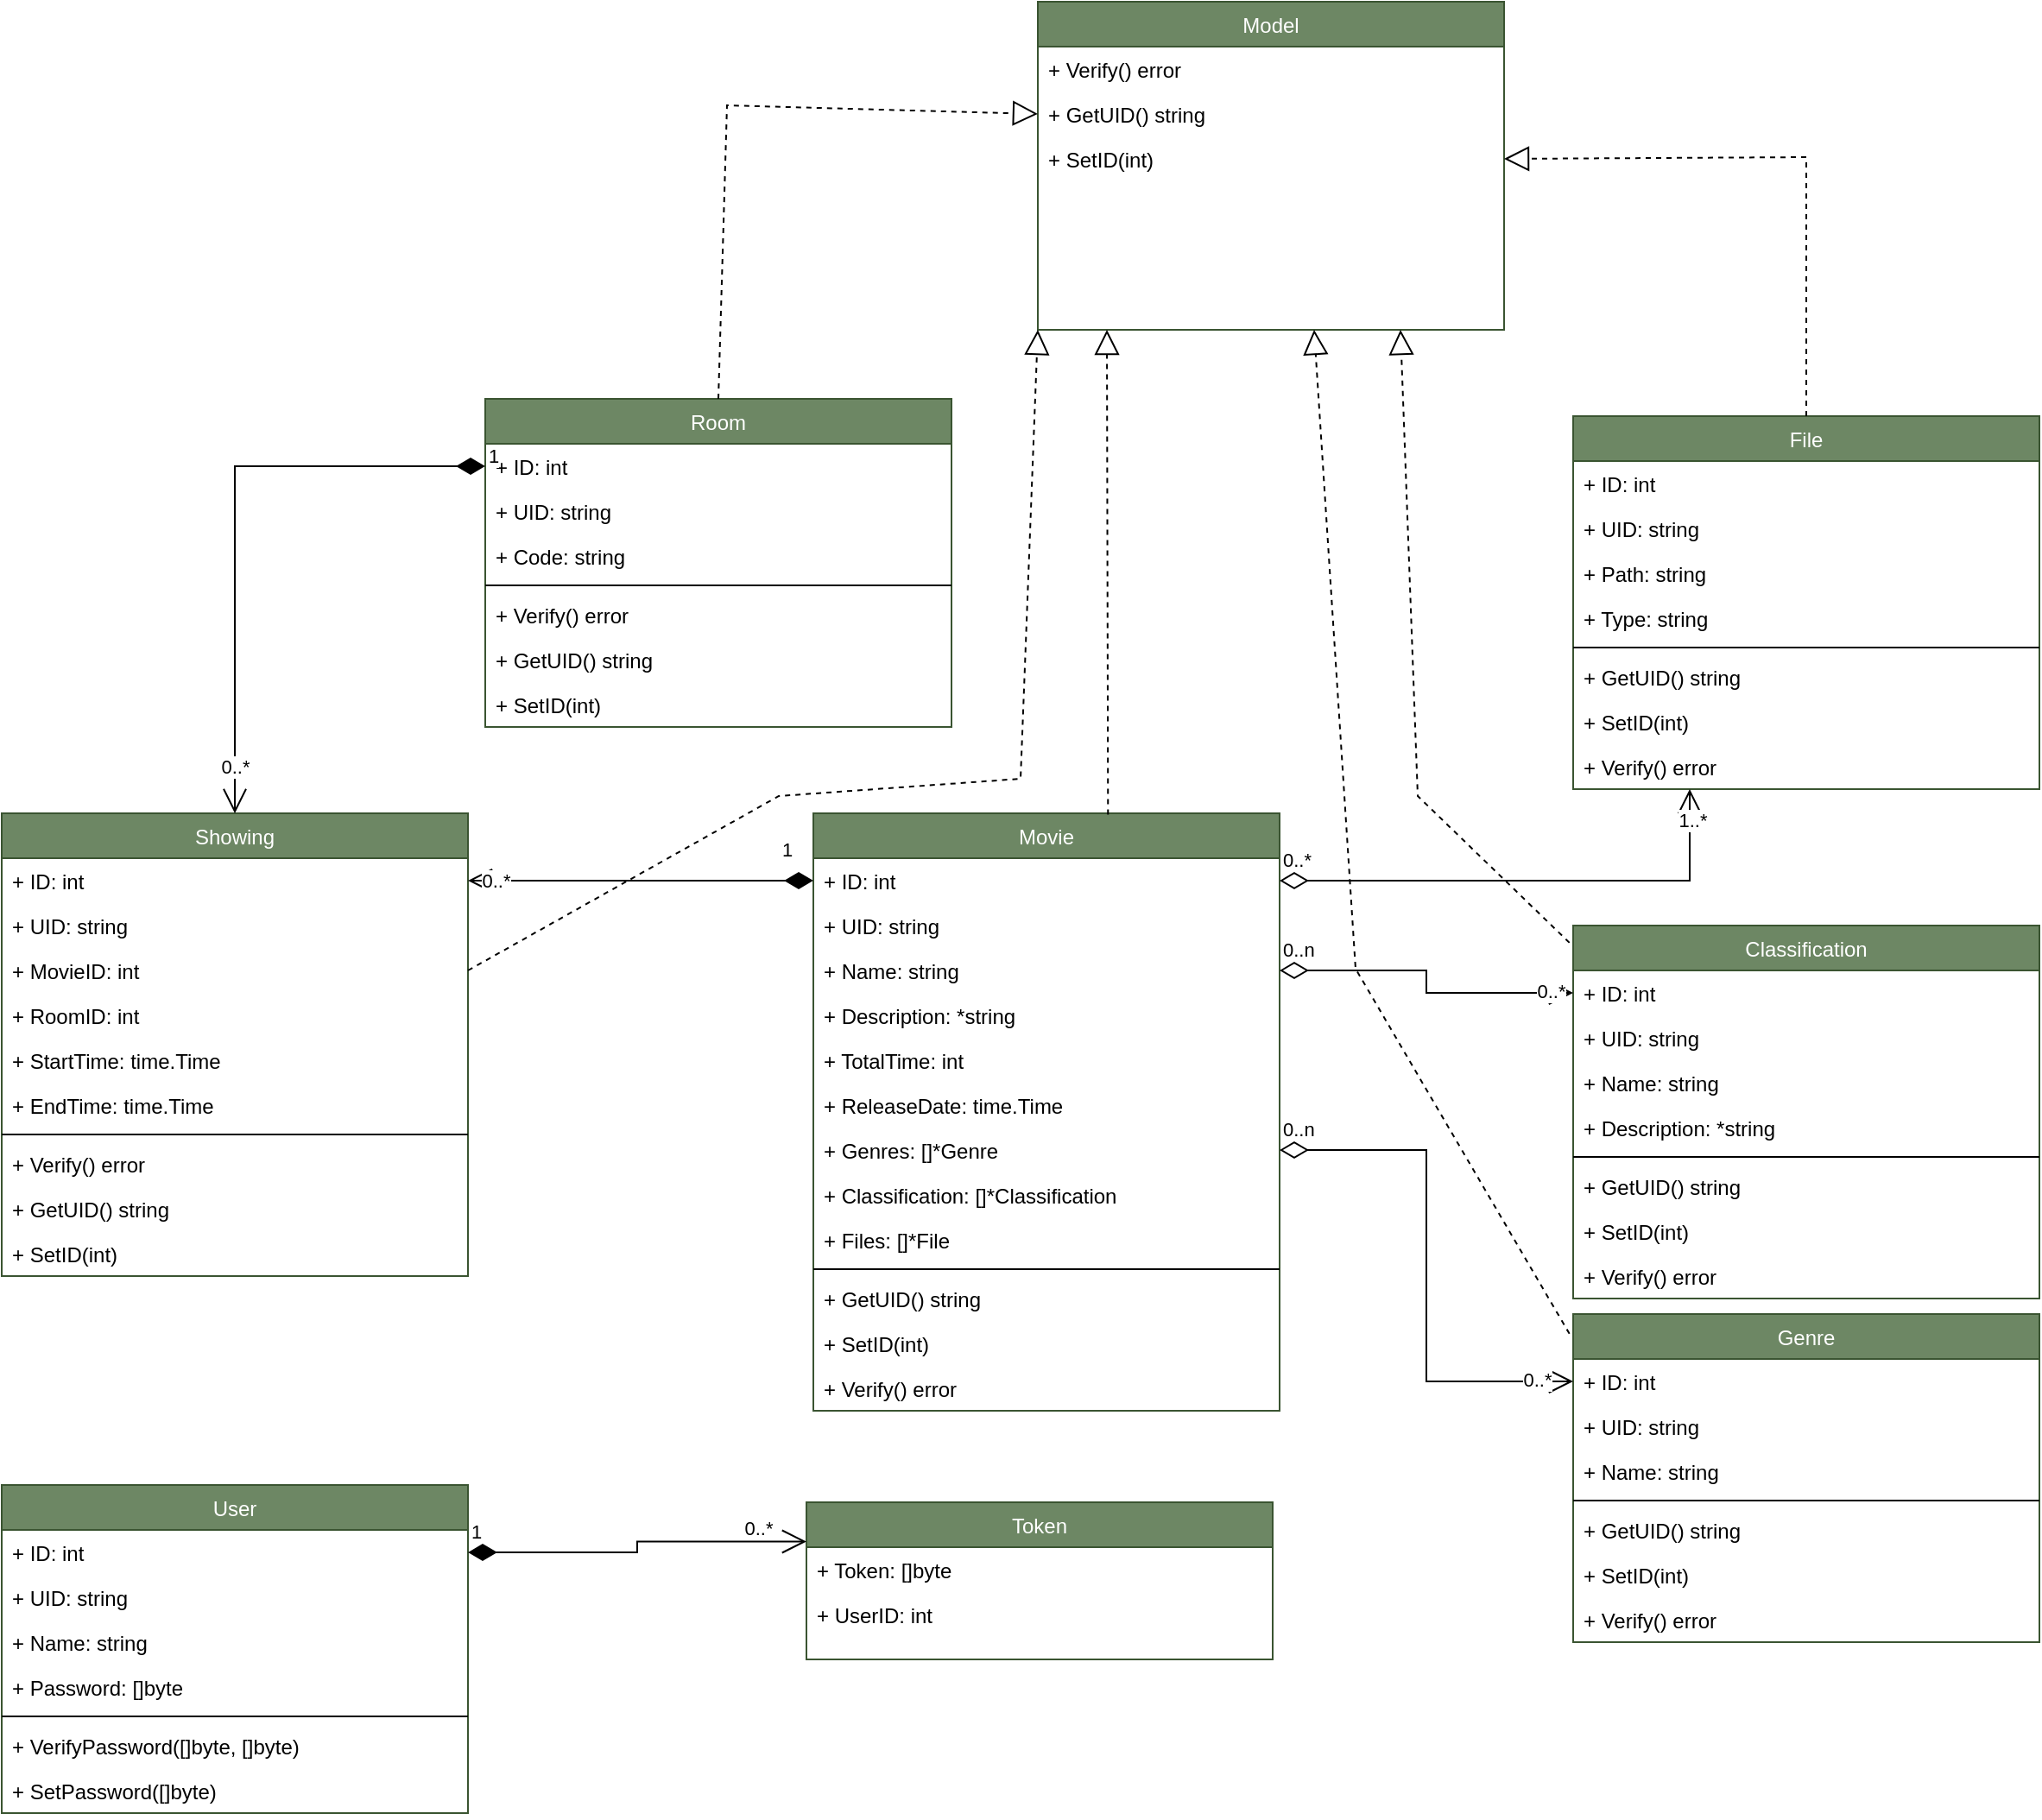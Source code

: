 <mxfile version="17.5.0" type="device"><diagram id="C5RBs43oDa-KdzZeNtuy" name="Page-1"><mxGraphModel dx="2249" dy="1999" grid="1" gridSize="10" guides="1" tooltips="1" connect="1" arrows="1" fold="1" page="1" pageScale="1" pageWidth="827" pageHeight="1169" math="0" shadow="0"><root><mxCell id="WIyWlLk6GJQsqaUBKTNV-0"/><mxCell id="WIyWlLk6GJQsqaUBKTNV-1" parent="WIyWlLk6GJQsqaUBKTNV-0"/><mxCell id="0vxQ7ZjbvvMWLz_nOq1T-0" value="User" style="swimlane;fontStyle=0;align=center;verticalAlign=top;childLayout=stackLayout;horizontal=1;startSize=26;horizontalStack=0;resizeParent=1;resizeLast=0;collapsible=1;marginBottom=0;rounded=0;shadow=0;strokeWidth=1;fillColor=#6d8764;fontColor=#ffffff;strokeColor=#3A5431;" parent="WIyWlLk6GJQsqaUBKTNV-1" vertex="1"><mxGeometry x="-360" y="489" width="270" height="190" as="geometry"><mxRectangle x="340" y="380" width="170" height="26" as="alternateBounds"/></mxGeometry></mxCell><mxCell id="0vxQ7ZjbvvMWLz_nOq1T-1" value="+ ID: int" style="text;align=left;verticalAlign=top;spacingLeft=4;spacingRight=4;overflow=hidden;rotatable=0;points=[[0,0.5],[1,0.5]];portConstraint=eastwest;" parent="0vxQ7ZjbvvMWLz_nOq1T-0" vertex="1"><mxGeometry y="26" width="270" height="26" as="geometry"/></mxCell><mxCell id="0vxQ7ZjbvvMWLz_nOq1T-3" value="+ UID: string" style="text;align=left;verticalAlign=top;spacingLeft=4;spacingRight=4;overflow=hidden;rotatable=0;points=[[0,0.5],[1,0.5]];portConstraint=eastwest;" parent="0vxQ7ZjbvvMWLz_nOq1T-0" vertex="1"><mxGeometry y="52" width="270" height="26" as="geometry"/></mxCell><mxCell id="0vxQ7ZjbvvMWLz_nOq1T-4" value="+ Name: string" style="text;align=left;verticalAlign=top;spacingLeft=4;spacingRight=4;overflow=hidden;rotatable=0;points=[[0,0.5],[1,0.5]];portConstraint=eastwest;" parent="0vxQ7ZjbvvMWLz_nOq1T-0" vertex="1"><mxGeometry y="78" width="270" height="26" as="geometry"/></mxCell><mxCell id="0vxQ7ZjbvvMWLz_nOq1T-6" value="+ Password: []byte" style="text;align=left;verticalAlign=top;spacingLeft=4;spacingRight=4;overflow=hidden;rotatable=0;points=[[0,0.5],[1,0.5]];portConstraint=eastwest;" parent="0vxQ7ZjbvvMWLz_nOq1T-0" vertex="1"><mxGeometry y="104" width="270" height="26" as="geometry"/></mxCell><mxCell id="0vxQ7ZjbvvMWLz_nOq1T-2" value="" style="line;html=1;strokeWidth=1;align=left;verticalAlign=middle;spacingTop=-1;spacingLeft=3;spacingRight=3;rotatable=0;labelPosition=right;points=[];portConstraint=eastwest;" parent="0vxQ7ZjbvvMWLz_nOq1T-0" vertex="1"><mxGeometry y="130" width="270" height="8" as="geometry"/></mxCell><mxCell id="0vxQ7ZjbvvMWLz_nOq1T-54" value="+ VerifyPassword([]byte, []byte)" style="text;align=left;verticalAlign=top;spacingLeft=4;spacingRight=4;overflow=hidden;rotatable=0;points=[[0,0.5],[1,0.5]];portConstraint=eastwest;" parent="0vxQ7ZjbvvMWLz_nOq1T-0" vertex="1"><mxGeometry y="138" width="270" height="26" as="geometry"/></mxCell><mxCell id="0vxQ7ZjbvvMWLz_nOq1T-5" value="+ SetPassword([]byte)" style="text;align=left;verticalAlign=top;spacingLeft=4;spacingRight=4;overflow=hidden;rotatable=0;points=[[0,0.5],[1,0.5]];portConstraint=eastwest;" parent="0vxQ7ZjbvvMWLz_nOq1T-0" vertex="1"><mxGeometry y="164" width="270" height="26" as="geometry"/></mxCell><mxCell id="0vxQ7ZjbvvMWLz_nOq1T-7" value="Token" style="swimlane;fontStyle=0;align=center;verticalAlign=top;childLayout=stackLayout;horizontal=1;startSize=26;horizontalStack=0;resizeParent=1;resizeLast=0;collapsible=1;marginBottom=0;rounded=0;shadow=0;strokeWidth=1;fillColor=#6d8764;fontColor=#ffffff;strokeColor=#3A5431;" parent="WIyWlLk6GJQsqaUBKTNV-1" vertex="1"><mxGeometry x="106" y="499" width="270" height="91" as="geometry"><mxRectangle x="340" y="380" width="170" height="26" as="alternateBounds"/></mxGeometry></mxCell><mxCell id="0vxQ7ZjbvvMWLz_nOq1T-8" value="+ Token: []byte" style="text;align=left;verticalAlign=top;spacingLeft=4;spacingRight=4;overflow=hidden;rotatable=0;points=[[0,0.5],[1,0.5]];portConstraint=eastwest;" parent="0vxQ7ZjbvvMWLz_nOq1T-7" vertex="1"><mxGeometry y="26" width="270" height="26" as="geometry"/></mxCell><mxCell id="0vxQ7ZjbvvMWLz_nOq1T-9" value="+ UserID: int" style="text;align=left;verticalAlign=top;spacingLeft=4;spacingRight=4;overflow=hidden;rotatable=0;points=[[0,0.5],[1,0.5]];portConstraint=eastwest;" parent="0vxQ7ZjbvvMWLz_nOq1T-7" vertex="1"><mxGeometry y="52" width="270" height="26" as="geometry"/></mxCell><mxCell id="0vxQ7ZjbvvMWLz_nOq1T-14" value="Movie" style="swimlane;fontStyle=0;align=center;verticalAlign=top;childLayout=stackLayout;horizontal=1;startSize=26;horizontalStack=0;resizeParent=1;resizeLast=0;collapsible=1;marginBottom=0;rounded=0;shadow=0;strokeWidth=1;fillColor=#6d8764;fontColor=#ffffff;strokeColor=#3A5431;" parent="WIyWlLk6GJQsqaUBKTNV-1" vertex="1"><mxGeometry x="110" y="100" width="270" height="346" as="geometry"><mxRectangle x="340" y="380" width="170" height="26" as="alternateBounds"/></mxGeometry></mxCell><mxCell id="0vxQ7ZjbvvMWLz_nOq1T-15" value="+ ID: int" style="text;align=left;verticalAlign=top;spacingLeft=4;spacingRight=4;overflow=hidden;rotatable=0;points=[[0,0.5],[1,0.5]];portConstraint=eastwest;" parent="0vxQ7ZjbvvMWLz_nOq1T-14" vertex="1"><mxGeometry y="26" width="270" height="26" as="geometry"/></mxCell><mxCell id="0vxQ7ZjbvvMWLz_nOq1T-16" value="+ UID: string" style="text;align=left;verticalAlign=top;spacingLeft=4;spacingRight=4;overflow=hidden;rotatable=0;points=[[0,0.5],[1,0.5]];portConstraint=eastwest;" parent="0vxQ7ZjbvvMWLz_nOq1T-14" vertex="1"><mxGeometry y="52" width="270" height="26" as="geometry"/></mxCell><mxCell id="0vxQ7ZjbvvMWLz_nOq1T-17" value="+ Name: string" style="text;align=left;verticalAlign=top;spacingLeft=4;spacingRight=4;overflow=hidden;rotatable=0;points=[[0,0.5],[1,0.5]];portConstraint=eastwest;" parent="0vxQ7ZjbvvMWLz_nOq1T-14" vertex="1"><mxGeometry y="78" width="270" height="26" as="geometry"/></mxCell><mxCell id="0vxQ7ZjbvvMWLz_nOq1T-18" value="+ Description: *string" style="text;align=left;verticalAlign=top;spacingLeft=4;spacingRight=4;overflow=hidden;rotatable=0;points=[[0,0.5],[1,0.5]];portConstraint=eastwest;" parent="0vxQ7ZjbvvMWLz_nOq1T-14" vertex="1"><mxGeometry y="104" width="270" height="26" as="geometry"/></mxCell><mxCell id="0vxQ7ZjbvvMWLz_nOq1T-21" value="+ TotalTime: int" style="text;align=left;verticalAlign=top;spacingLeft=4;spacingRight=4;overflow=hidden;rotatable=0;points=[[0,0.5],[1,0.5]];portConstraint=eastwest;" parent="0vxQ7ZjbvvMWLz_nOq1T-14" vertex="1"><mxGeometry y="130" width="270" height="26" as="geometry"/></mxCell><mxCell id="0vxQ7ZjbvvMWLz_nOq1T-55" value="+ ReleaseDate: time.Time" style="text;align=left;verticalAlign=top;spacingLeft=4;spacingRight=4;overflow=hidden;rotatable=0;points=[[0,0.5],[1,0.5]];portConstraint=eastwest;" parent="0vxQ7ZjbvvMWLz_nOq1T-14" vertex="1"><mxGeometry y="156" width="270" height="26" as="geometry"/></mxCell><mxCell id="0vxQ7ZjbvvMWLz_nOq1T-56" value="+ Genres: []*Genre" style="text;align=left;verticalAlign=top;spacingLeft=4;spacingRight=4;overflow=hidden;rotatable=0;points=[[0,0.5],[1,0.5]];portConstraint=eastwest;" parent="0vxQ7ZjbvvMWLz_nOq1T-14" vertex="1"><mxGeometry y="182" width="270" height="26" as="geometry"/></mxCell><mxCell id="0vxQ7ZjbvvMWLz_nOq1T-22" value="+ Classification: []*Classification" style="text;align=left;verticalAlign=top;spacingLeft=4;spacingRight=4;overflow=hidden;rotatable=0;points=[[0,0.5],[1,0.5]];portConstraint=eastwest;" parent="0vxQ7ZjbvvMWLz_nOq1T-14" vertex="1"><mxGeometry y="208" width="270" height="26" as="geometry"/></mxCell><mxCell id="RGVTUoZ91cmN_hOsij7l-20" value="+ Files: []*File" style="text;align=left;verticalAlign=top;spacingLeft=4;spacingRight=4;overflow=hidden;rotatable=0;points=[[0,0.5],[1,0.5]];portConstraint=eastwest;" parent="0vxQ7ZjbvvMWLz_nOq1T-14" vertex="1"><mxGeometry y="234" width="270" height="26" as="geometry"/></mxCell><mxCell id="0vxQ7ZjbvvMWLz_nOq1T-19" value="" style="line;html=1;strokeWidth=1;align=left;verticalAlign=middle;spacingTop=-1;spacingLeft=3;spacingRight=3;rotatable=0;labelPosition=right;points=[];portConstraint=eastwest;" parent="0vxQ7ZjbvvMWLz_nOq1T-14" vertex="1"><mxGeometry y="260" width="270" height="8" as="geometry"/></mxCell><mxCell id="y-YbNIFanxqc_UWAfHrO-8" value="+ GetUID() string" style="text;align=left;verticalAlign=top;spacingLeft=4;spacingRight=4;overflow=hidden;rotatable=0;points=[[0,0.5],[1,0.5]];portConstraint=eastwest;" parent="0vxQ7ZjbvvMWLz_nOq1T-14" vertex="1"><mxGeometry y="268" width="270" height="26" as="geometry"/></mxCell><mxCell id="y-YbNIFanxqc_UWAfHrO-15" value="+ SetID(int)" style="text;align=left;verticalAlign=top;spacingLeft=4;spacingRight=4;overflow=hidden;rotatable=0;points=[[0,0.5],[1,0.5]];portConstraint=eastwest;" parent="0vxQ7ZjbvvMWLz_nOq1T-14" vertex="1"><mxGeometry y="294" width="270" height="26" as="geometry"/></mxCell><mxCell id="y-YbNIFanxqc_UWAfHrO-2" value="+ Verify() error" style="text;align=left;verticalAlign=top;spacingLeft=4;spacingRight=4;overflow=hidden;rotatable=0;points=[[0,0.5],[1,0.5]];portConstraint=eastwest;" parent="0vxQ7ZjbvvMWLz_nOq1T-14" vertex="1"><mxGeometry y="320" width="270" height="26" as="geometry"/></mxCell><mxCell id="0vxQ7ZjbvvMWLz_nOq1T-23" value="Classification" style="swimlane;fontStyle=0;align=center;verticalAlign=top;childLayout=stackLayout;horizontal=1;startSize=26;horizontalStack=0;resizeParent=1;resizeLast=0;collapsible=1;marginBottom=0;rounded=0;shadow=0;strokeWidth=1;fillColor=#6d8764;fontColor=#ffffff;strokeColor=#3A5431;" parent="WIyWlLk6GJQsqaUBKTNV-1" vertex="1"><mxGeometry x="550" y="165" width="270" height="216" as="geometry"><mxRectangle x="340" y="380" width="170" height="26" as="alternateBounds"/></mxGeometry></mxCell><mxCell id="0vxQ7ZjbvvMWLz_nOq1T-24" value="+ ID: int" style="text;align=left;verticalAlign=top;spacingLeft=4;spacingRight=4;overflow=hidden;rotatable=0;points=[[0,0.5],[1,0.5]];portConstraint=eastwest;" parent="0vxQ7ZjbvvMWLz_nOq1T-23" vertex="1"><mxGeometry y="26" width="270" height="26" as="geometry"/></mxCell><mxCell id="0vxQ7ZjbvvMWLz_nOq1T-25" value="+ UID: string" style="text;align=left;verticalAlign=top;spacingLeft=4;spacingRight=4;overflow=hidden;rotatable=0;points=[[0,0.5],[1,0.5]];portConstraint=eastwest;" parent="0vxQ7ZjbvvMWLz_nOq1T-23" vertex="1"><mxGeometry y="52" width="270" height="26" as="geometry"/></mxCell><mxCell id="0vxQ7ZjbvvMWLz_nOq1T-26" value="+ Name: string" style="text;align=left;verticalAlign=top;spacingLeft=4;spacingRight=4;overflow=hidden;rotatable=0;points=[[0,0.5],[1,0.5]];portConstraint=eastwest;" parent="0vxQ7ZjbvvMWLz_nOq1T-23" vertex="1"><mxGeometry y="78" width="270" height="26" as="geometry"/></mxCell><mxCell id="0vxQ7ZjbvvMWLz_nOq1T-53" value="+ Description: *string" style="text;align=left;verticalAlign=top;spacingLeft=4;spacingRight=4;overflow=hidden;rotatable=0;points=[[0,0.5],[1,0.5]];portConstraint=eastwest;" parent="0vxQ7ZjbvvMWLz_nOq1T-23" vertex="1"><mxGeometry y="104" width="270" height="26" as="geometry"/></mxCell><mxCell id="0vxQ7ZjbvvMWLz_nOq1T-30" value="" style="line;html=1;strokeWidth=1;align=left;verticalAlign=middle;spacingTop=-1;spacingLeft=3;spacingRight=3;rotatable=0;labelPosition=right;points=[];portConstraint=eastwest;" parent="0vxQ7ZjbvvMWLz_nOq1T-23" vertex="1"><mxGeometry y="130" width="270" height="8" as="geometry"/></mxCell><mxCell id="y-YbNIFanxqc_UWAfHrO-11" value="+ GetUID() string" style="text;align=left;verticalAlign=top;spacingLeft=4;spacingRight=4;overflow=hidden;rotatable=0;points=[[0,0.5],[1,0.5]];portConstraint=eastwest;" parent="0vxQ7ZjbvvMWLz_nOq1T-23" vertex="1"><mxGeometry y="138" width="270" height="26" as="geometry"/></mxCell><mxCell id="y-YbNIFanxqc_UWAfHrO-17" value="+ SetID(int)" style="text;align=left;verticalAlign=top;spacingLeft=4;spacingRight=4;overflow=hidden;rotatable=0;points=[[0,0.5],[1,0.5]];portConstraint=eastwest;" parent="0vxQ7ZjbvvMWLz_nOq1T-23" vertex="1"><mxGeometry y="164" width="270" height="26" as="geometry"/></mxCell><mxCell id="y-YbNIFanxqc_UWAfHrO-3" value="+ Verify() error" style="text;align=left;verticalAlign=top;spacingLeft=4;spacingRight=4;overflow=hidden;rotatable=0;points=[[0,0.5],[1,0.5]];portConstraint=eastwest;" parent="0vxQ7ZjbvvMWLz_nOq1T-23" vertex="1"><mxGeometry y="190" width="270" height="26" as="geometry"/></mxCell><mxCell id="0vxQ7ZjbvvMWLz_nOq1T-31" value="Genre" style="swimlane;fontStyle=0;align=center;verticalAlign=top;childLayout=stackLayout;horizontal=1;startSize=26;horizontalStack=0;resizeParent=1;resizeLast=0;collapsible=1;marginBottom=0;rounded=0;shadow=0;strokeWidth=1;fillColor=#6d8764;fontColor=#ffffff;strokeColor=#3A5431;" parent="WIyWlLk6GJQsqaUBKTNV-1" vertex="1"><mxGeometry x="550" y="390" width="270" height="190" as="geometry"><mxRectangle x="340" y="380" width="170" height="26" as="alternateBounds"/></mxGeometry></mxCell><mxCell id="0vxQ7ZjbvvMWLz_nOq1T-32" value="+ ID: int" style="text;align=left;verticalAlign=top;spacingLeft=4;spacingRight=4;overflow=hidden;rotatable=0;points=[[0,0.5],[1,0.5]];portConstraint=eastwest;" parent="0vxQ7ZjbvvMWLz_nOq1T-31" vertex="1"><mxGeometry y="26" width="270" height="26" as="geometry"/></mxCell><mxCell id="0vxQ7ZjbvvMWLz_nOq1T-33" value="+ UID: string" style="text;align=left;verticalAlign=top;spacingLeft=4;spacingRight=4;overflow=hidden;rotatable=0;points=[[0,0.5],[1,0.5]];portConstraint=eastwest;" parent="0vxQ7ZjbvvMWLz_nOq1T-31" vertex="1"><mxGeometry y="52" width="270" height="26" as="geometry"/></mxCell><mxCell id="0vxQ7ZjbvvMWLz_nOq1T-34" value="+ Name: string" style="text;align=left;verticalAlign=top;spacingLeft=4;spacingRight=4;overflow=hidden;rotatable=0;points=[[0,0.5],[1,0.5]];portConstraint=eastwest;" parent="0vxQ7ZjbvvMWLz_nOq1T-31" vertex="1"><mxGeometry y="78" width="270" height="26" as="geometry"/></mxCell><mxCell id="0vxQ7ZjbvvMWLz_nOq1T-35" value="" style="line;html=1;strokeWidth=1;align=left;verticalAlign=middle;spacingTop=-1;spacingLeft=3;spacingRight=3;rotatable=0;labelPosition=right;points=[];portConstraint=eastwest;" parent="0vxQ7ZjbvvMWLz_nOq1T-31" vertex="1"><mxGeometry y="104" width="270" height="8" as="geometry"/></mxCell><mxCell id="y-YbNIFanxqc_UWAfHrO-12" value="+ GetUID() string" style="text;align=left;verticalAlign=top;spacingLeft=4;spacingRight=4;overflow=hidden;rotatable=0;points=[[0,0.5],[1,0.5]];portConstraint=eastwest;" parent="0vxQ7ZjbvvMWLz_nOq1T-31" vertex="1"><mxGeometry y="112" width="270" height="26" as="geometry"/></mxCell><mxCell id="y-YbNIFanxqc_UWAfHrO-18" value="+ SetID(int)" style="text;align=left;verticalAlign=top;spacingLeft=4;spacingRight=4;overflow=hidden;rotatable=0;points=[[0,0.5],[1,0.5]];portConstraint=eastwest;" parent="0vxQ7ZjbvvMWLz_nOq1T-31" vertex="1"><mxGeometry y="138" width="270" height="26" as="geometry"/></mxCell><mxCell id="y-YbNIFanxqc_UWAfHrO-4" value="+ Verify() error" style="text;align=left;verticalAlign=top;spacingLeft=4;spacingRight=4;overflow=hidden;rotatable=0;points=[[0,0.5],[1,0.5]];portConstraint=eastwest;" parent="0vxQ7ZjbvvMWLz_nOq1T-31" vertex="1"><mxGeometry y="164" width="270" height="26" as="geometry"/></mxCell><mxCell id="0vxQ7ZjbvvMWLz_nOq1T-36" value="File" style="swimlane;fontStyle=0;align=center;verticalAlign=top;childLayout=stackLayout;horizontal=1;startSize=26;horizontalStack=0;resizeParent=1;resizeLast=0;collapsible=1;marginBottom=0;rounded=0;shadow=0;strokeWidth=1;fillColor=#6d8764;fontColor=#ffffff;strokeColor=#3A5431;" parent="WIyWlLk6GJQsqaUBKTNV-1" vertex="1"><mxGeometry x="550" y="-130" width="270" height="216" as="geometry"><mxRectangle x="340" y="380" width="170" height="26" as="alternateBounds"/></mxGeometry></mxCell><mxCell id="0vxQ7ZjbvvMWLz_nOq1T-37" value="+ ID: int" style="text;align=left;verticalAlign=top;spacingLeft=4;spacingRight=4;overflow=hidden;rotatable=0;points=[[0,0.5],[1,0.5]];portConstraint=eastwest;" parent="0vxQ7ZjbvvMWLz_nOq1T-36" vertex="1"><mxGeometry y="26" width="270" height="26" as="geometry"/></mxCell><mxCell id="0vxQ7ZjbvvMWLz_nOq1T-38" value="+ UID: string" style="text;align=left;verticalAlign=top;spacingLeft=4;spacingRight=4;overflow=hidden;rotatable=0;points=[[0,0.5],[1,0.5]];portConstraint=eastwest;" parent="0vxQ7ZjbvvMWLz_nOq1T-36" vertex="1"><mxGeometry y="52" width="270" height="26" as="geometry"/></mxCell><mxCell id="0vxQ7ZjbvvMWLz_nOq1T-39" value="+ Path: string" style="text;align=left;verticalAlign=top;spacingLeft=4;spacingRight=4;overflow=hidden;rotatable=0;points=[[0,0.5],[1,0.5]];portConstraint=eastwest;" parent="0vxQ7ZjbvvMWLz_nOq1T-36" vertex="1"><mxGeometry y="78" width="270" height="26" as="geometry"/></mxCell><mxCell id="0vxQ7ZjbvvMWLz_nOq1T-41" value="+ Type: string" style="text;align=left;verticalAlign=top;spacingLeft=4;spacingRight=4;overflow=hidden;rotatable=0;points=[[0,0.5],[1,0.5]];portConstraint=eastwest;" parent="0vxQ7ZjbvvMWLz_nOq1T-36" vertex="1"><mxGeometry y="104" width="270" height="26" as="geometry"/></mxCell><mxCell id="0vxQ7ZjbvvMWLz_nOq1T-40" value="" style="line;html=1;strokeWidth=1;align=left;verticalAlign=middle;spacingTop=-1;spacingLeft=3;spacingRight=3;rotatable=0;labelPosition=right;points=[];portConstraint=eastwest;" parent="0vxQ7ZjbvvMWLz_nOq1T-36" vertex="1"><mxGeometry y="130" width="270" height="8" as="geometry"/></mxCell><mxCell id="y-YbNIFanxqc_UWAfHrO-10" value="+ GetUID() string" style="text;align=left;verticalAlign=top;spacingLeft=4;spacingRight=4;overflow=hidden;rotatable=0;points=[[0,0.5],[1,0.5]];portConstraint=eastwest;" parent="0vxQ7ZjbvvMWLz_nOq1T-36" vertex="1"><mxGeometry y="138" width="270" height="26" as="geometry"/></mxCell><mxCell id="y-YbNIFanxqc_UWAfHrO-16" value="+ SetID(int)" style="text;align=left;verticalAlign=top;spacingLeft=4;spacingRight=4;overflow=hidden;rotatable=0;points=[[0,0.5],[1,0.5]];portConstraint=eastwest;" parent="0vxQ7ZjbvvMWLz_nOq1T-36" vertex="1"><mxGeometry y="164" width="270" height="26" as="geometry"/></mxCell><mxCell id="y-YbNIFanxqc_UWAfHrO-5" value="+ Verify() error" style="text;align=left;verticalAlign=top;spacingLeft=4;spacingRight=4;overflow=hidden;rotatable=0;points=[[0,0.5],[1,0.5]];portConstraint=eastwest;" parent="0vxQ7ZjbvvMWLz_nOq1T-36" vertex="1"><mxGeometry y="190" width="270" height="26" as="geometry"/></mxCell><mxCell id="0vxQ7ZjbvvMWLz_nOq1T-42" value="Room" style="swimlane;fontStyle=0;align=center;verticalAlign=top;childLayout=stackLayout;horizontal=1;startSize=26;horizontalStack=0;resizeParent=1;resizeLast=0;collapsible=1;marginBottom=0;rounded=0;shadow=0;strokeWidth=1;fillColor=#6d8764;fontColor=#ffffff;strokeColor=#3A5431;" parent="WIyWlLk6GJQsqaUBKTNV-1" vertex="1"><mxGeometry x="-80" y="-140" width="270" height="190" as="geometry"><mxRectangle x="340" y="380" width="170" height="26" as="alternateBounds"/></mxGeometry></mxCell><mxCell id="0vxQ7ZjbvvMWLz_nOq1T-43" value="+ ID: int" style="text;align=left;verticalAlign=top;spacingLeft=4;spacingRight=4;overflow=hidden;rotatable=0;points=[[0,0.5],[1,0.5]];portConstraint=eastwest;" parent="0vxQ7ZjbvvMWLz_nOq1T-42" vertex="1"><mxGeometry y="26" width="270" height="26" as="geometry"/></mxCell><mxCell id="0vxQ7ZjbvvMWLz_nOq1T-44" value="+ UID: string" style="text;align=left;verticalAlign=top;spacingLeft=4;spacingRight=4;overflow=hidden;rotatable=0;points=[[0,0.5],[1,0.5]];portConstraint=eastwest;" parent="0vxQ7ZjbvvMWLz_nOq1T-42" vertex="1"><mxGeometry y="52" width="270" height="26" as="geometry"/></mxCell><mxCell id="0vxQ7ZjbvvMWLz_nOq1T-45" value="+ Code: string" style="text;align=left;verticalAlign=top;spacingLeft=4;spacingRight=4;overflow=hidden;rotatable=0;points=[[0,0.5],[1,0.5]];portConstraint=eastwest;" parent="0vxQ7ZjbvvMWLz_nOq1T-42" vertex="1"><mxGeometry y="78" width="270" height="26" as="geometry"/></mxCell><mxCell id="0vxQ7ZjbvvMWLz_nOq1T-47" value="" style="line;html=1;strokeWidth=1;align=left;verticalAlign=middle;spacingTop=-1;spacingLeft=3;spacingRight=3;rotatable=0;labelPosition=right;points=[];portConstraint=eastwest;" parent="0vxQ7ZjbvvMWLz_nOq1T-42" vertex="1"><mxGeometry y="104" width="270" height="8" as="geometry"/></mxCell><mxCell id="y-YbNIFanxqc_UWAfHrO-6" value="+ Verify() error" style="text;align=left;verticalAlign=top;spacingLeft=4;spacingRight=4;overflow=hidden;rotatable=0;points=[[0,0.5],[1,0.5]];portConstraint=eastwest;" parent="0vxQ7ZjbvvMWLz_nOq1T-42" vertex="1"><mxGeometry y="112" width="270" height="26" as="geometry"/></mxCell><mxCell id="y-YbNIFanxqc_UWAfHrO-9" value="+ GetUID() string" style="text;align=left;verticalAlign=top;spacingLeft=4;spacingRight=4;overflow=hidden;rotatable=0;points=[[0,0.5],[1,0.5]];portConstraint=eastwest;" parent="0vxQ7ZjbvvMWLz_nOq1T-42" vertex="1"><mxGeometry y="138" width="270" height="26" as="geometry"/></mxCell><mxCell id="y-YbNIFanxqc_UWAfHrO-14" value="+ SetID(int)" style="text;align=left;verticalAlign=top;spacingLeft=4;spacingRight=4;overflow=hidden;rotatable=0;points=[[0,0.5],[1,0.5]];portConstraint=eastwest;" parent="0vxQ7ZjbvvMWLz_nOq1T-42" vertex="1"><mxGeometry y="164" width="270" height="26" as="geometry"/></mxCell><mxCell id="0vxQ7ZjbvvMWLz_nOq1T-48" value="Showing" style="swimlane;fontStyle=0;align=center;verticalAlign=top;childLayout=stackLayout;horizontal=1;startSize=26;horizontalStack=0;resizeParent=1;resizeLast=0;collapsible=1;marginBottom=0;rounded=0;shadow=0;strokeWidth=1;fillColor=#6d8764;fontColor=#ffffff;strokeColor=#3A5431;" parent="WIyWlLk6GJQsqaUBKTNV-1" vertex="1"><mxGeometry x="-360" y="100" width="270" height="268" as="geometry"><mxRectangle x="340" y="380" width="170" height="26" as="alternateBounds"/></mxGeometry></mxCell><mxCell id="0vxQ7ZjbvvMWLz_nOq1T-49" value="+ ID: int" style="text;align=left;verticalAlign=top;spacingLeft=4;spacingRight=4;overflow=hidden;rotatable=0;points=[[0,0.5],[1,0.5]];portConstraint=eastwest;" parent="0vxQ7ZjbvvMWLz_nOq1T-48" vertex="1"><mxGeometry y="26" width="270" height="26" as="geometry"/></mxCell><mxCell id="0vxQ7ZjbvvMWLz_nOq1T-50" value="+ UID: string" style="text;align=left;verticalAlign=top;spacingLeft=4;spacingRight=4;overflow=hidden;rotatable=0;points=[[0,0.5],[1,0.5]];portConstraint=eastwest;" parent="0vxQ7ZjbvvMWLz_nOq1T-48" vertex="1"><mxGeometry y="52" width="270" height="26" as="geometry"/></mxCell><mxCell id="D1Mbj6vHkk7ekSFVBT-4-0" value="+ MovieID: int" style="text;align=left;verticalAlign=top;spacingLeft=4;spacingRight=4;overflow=hidden;rotatable=0;points=[[0,0.5],[1,0.5]];portConstraint=eastwest;" parent="0vxQ7ZjbvvMWLz_nOq1T-48" vertex="1"><mxGeometry y="78" width="270" height="26" as="geometry"/></mxCell><mxCell id="D1Mbj6vHkk7ekSFVBT-4-1" value="+ RoomID: int    " style="text;align=left;verticalAlign=top;spacingLeft=4;spacingRight=4;overflow=hidden;rotatable=0;points=[[0,0.5],[1,0.5]];portConstraint=eastwest;" parent="0vxQ7ZjbvvMWLz_nOq1T-48" vertex="1"><mxGeometry y="104" width="270" height="26" as="geometry"/></mxCell><mxCell id="y-YbNIFanxqc_UWAfHrO-0" value="+ StartTime: time.Time" style="text;align=left;verticalAlign=top;spacingLeft=4;spacingRight=4;overflow=hidden;rotatable=0;points=[[0,0.5],[1,0.5]];portConstraint=eastwest;" parent="0vxQ7ZjbvvMWLz_nOq1T-48" vertex="1"><mxGeometry y="130" width="270" height="26" as="geometry"/></mxCell><mxCell id="0vxQ7ZjbvvMWLz_nOq1T-51" value="+ EndTime: time.Time" style="text;align=left;verticalAlign=top;spacingLeft=4;spacingRight=4;overflow=hidden;rotatable=0;points=[[0,0.5],[1,0.5]];portConstraint=eastwest;" parent="0vxQ7ZjbvvMWLz_nOq1T-48" vertex="1"><mxGeometry y="156" width="270" height="26" as="geometry"/></mxCell><mxCell id="0vxQ7ZjbvvMWLz_nOq1T-52" value="" style="line;html=1;strokeWidth=1;align=left;verticalAlign=middle;spacingTop=-1;spacingLeft=3;spacingRight=3;rotatable=0;labelPosition=right;points=[];portConstraint=eastwest;" parent="0vxQ7ZjbvvMWLz_nOq1T-48" vertex="1"><mxGeometry y="182" width="270" height="8" as="geometry"/></mxCell><mxCell id="y-YbNIFanxqc_UWAfHrO-1" value="+ Verify() error" style="text;align=left;verticalAlign=top;spacingLeft=4;spacingRight=4;overflow=hidden;rotatable=0;points=[[0,0.5],[1,0.5]];portConstraint=eastwest;" parent="0vxQ7ZjbvvMWLz_nOq1T-48" vertex="1"><mxGeometry y="190" width="270" height="26" as="geometry"/></mxCell><mxCell id="y-YbNIFanxqc_UWAfHrO-7" value="+ GetUID() string" style="text;align=left;verticalAlign=top;spacingLeft=4;spacingRight=4;overflow=hidden;rotatable=0;points=[[0,0.5],[1,0.5]];portConstraint=eastwest;" parent="0vxQ7ZjbvvMWLz_nOq1T-48" vertex="1"><mxGeometry y="216" width="270" height="26" as="geometry"/></mxCell><mxCell id="y-YbNIFanxqc_UWAfHrO-13" value="+ SetID(int)" style="text;align=left;verticalAlign=top;spacingLeft=4;spacingRight=4;overflow=hidden;rotatable=0;points=[[0,0.5],[1,0.5]];portConstraint=eastwest;" parent="0vxQ7ZjbvvMWLz_nOq1T-48" vertex="1"><mxGeometry y="242" width="270" height="26" as="geometry"/></mxCell><mxCell id="RGVTUoZ91cmN_hOsij7l-0" value="1" style="endArrow=open;html=1;endSize=12;startArrow=diamondThin;startSize=14;startFill=1;edgeStyle=orthogonalEdgeStyle;align=left;verticalAlign=bottom;rounded=0;exitX=1;exitY=0.5;exitDx=0;exitDy=0;entryX=0;entryY=0.25;entryDx=0;entryDy=0;" parent="WIyWlLk6GJQsqaUBKTNV-1" source="0vxQ7ZjbvvMWLz_nOq1T-1" target="0vxQ7ZjbvvMWLz_nOq1T-7" edge="1"><mxGeometry x="-1" y="3" relative="1" as="geometry"><mxPoint x="-90" y="549" as="sourcePoint"/><mxPoint x="70" y="549" as="targetPoint"/></mxGeometry></mxCell><mxCell id="RGVTUoZ91cmN_hOsij7l-1" value="0..*" style="edgeLabel;html=1;align=center;verticalAlign=middle;resizable=0;points=[];" parent="RGVTUoZ91cmN_hOsij7l-0" vertex="1" connectable="0"><mxGeometry x="0.784" y="1" relative="1" as="geometry"><mxPoint x="-7" y="-7" as="offset"/></mxGeometry></mxCell><mxCell id="RGVTUoZ91cmN_hOsij7l-5" value="0..*" style="endArrow=open;html=1;endSize=12;startArrow=diamondThin;startSize=14;startFill=0;edgeStyle=orthogonalEdgeStyle;align=left;verticalAlign=bottom;rounded=0;exitX=1;exitY=0.5;exitDx=0;exitDy=0;entryX=0.25;entryY=1;entryDx=0;entryDy=0;" parent="WIyWlLk6GJQsqaUBKTNV-1" source="0vxQ7ZjbvvMWLz_nOq1T-15" target="0vxQ7ZjbvvMWLz_nOq1T-36" edge="1"><mxGeometry x="-1" y="3" relative="1" as="geometry"><mxPoint x="480" y="90" as="sourcePoint"/><mxPoint x="640" y="90" as="targetPoint"/></mxGeometry></mxCell><mxCell id="RGVTUoZ91cmN_hOsij7l-6" value="1..*" style="edgeLabel;html=1;align=center;verticalAlign=middle;resizable=0;points=[];" parent="RGVTUoZ91cmN_hOsij7l-5" vertex="1" connectable="0"><mxGeometry x="0.88" y="-1" relative="1" as="geometry"><mxPoint as="offset"/></mxGeometry></mxCell><mxCell id="RGVTUoZ91cmN_hOsij7l-9" value="1" style="endArrow=open;html=1;endSize=12;startArrow=diamondThin;startSize=14;startFill=1;edgeStyle=orthogonalEdgeStyle;align=left;verticalAlign=bottom;rounded=0;exitX=0;exitY=0.5;exitDx=0;exitDy=0;entryX=1;entryY=0.5;entryDx=0;entryDy=0;" parent="WIyWlLk6GJQsqaUBKTNV-1" source="0vxQ7ZjbvvMWLz_nOq1T-15" target="0vxQ7ZjbvvMWLz_nOq1T-49" edge="1"><mxGeometry x="-0.8" y="-9" relative="1" as="geometry"><mxPoint x="110" y="210" as="sourcePoint"/><mxPoint x="270" y="210" as="targetPoint"/><mxPoint as="offset"/></mxGeometry></mxCell><mxCell id="RGVTUoZ91cmN_hOsij7l-10" value="0..*" style="edgeLabel;html=1;align=center;verticalAlign=middle;resizable=0;points=[];" parent="RGVTUoZ91cmN_hOsij7l-9" vertex="1" connectable="0"><mxGeometry x="0.845" relative="1" as="geometry"><mxPoint as="offset"/></mxGeometry></mxCell><mxCell id="RGVTUoZ91cmN_hOsij7l-11" value="1" style="endArrow=open;html=1;endSize=12;startArrow=diamondThin;startSize=14;startFill=1;edgeStyle=orthogonalEdgeStyle;align=left;verticalAlign=bottom;rounded=0;exitX=0;exitY=0.5;exitDx=0;exitDy=0;entryX=0.5;entryY=0;entryDx=0;entryDy=0;" parent="WIyWlLk6GJQsqaUBKTNV-1" source="0vxQ7ZjbvvMWLz_nOq1T-43" target="0vxQ7ZjbvvMWLz_nOq1T-48" edge="1"><mxGeometry x="-1" y="3" relative="1" as="geometry"><mxPoint x="-130" y="-20.0" as="sourcePoint"/><mxPoint x="-330.0" y="-20.0" as="targetPoint"/></mxGeometry></mxCell><mxCell id="RGVTUoZ91cmN_hOsij7l-12" value="0..*" style="edgeLabel;html=1;align=center;verticalAlign=middle;resizable=0;points=[];" parent="RGVTUoZ91cmN_hOsij7l-11" vertex="1" connectable="0"><mxGeometry x="0.845" relative="1" as="geometry"><mxPoint as="offset"/></mxGeometry></mxCell><mxCell id="RGVTUoZ91cmN_hOsij7l-16" value="0..n" style="endArrow=open;html=1;endSize=12;startArrow=diamondThin;startSize=14;startFill=0;edgeStyle=orthogonalEdgeStyle;align=left;verticalAlign=bottom;rounded=0;exitX=1;exitY=0.5;exitDx=0;exitDy=0;entryX=0;entryY=0.5;entryDx=0;entryDy=0;" parent="WIyWlLk6GJQsqaUBKTNV-1" source="0vxQ7ZjbvvMWLz_nOq1T-17" target="0vxQ7ZjbvvMWLz_nOq1T-24" edge="1"><mxGeometry x="-1" y="3" relative="1" as="geometry"><mxPoint x="450" y="170" as="sourcePoint"/><mxPoint x="610" y="170" as="targetPoint"/></mxGeometry></mxCell><mxCell id="RGVTUoZ91cmN_hOsij7l-17" value="0..*" style="edgeLabel;html=1;align=center;verticalAlign=middle;resizable=0;points=[];" parent="RGVTUoZ91cmN_hOsij7l-16" vertex="1" connectable="0"><mxGeometry x="0.859" y="1" relative="1" as="geometry"><mxPoint as="offset"/></mxGeometry></mxCell><mxCell id="RGVTUoZ91cmN_hOsij7l-18" value="0..n" style="endArrow=open;html=1;endSize=12;startArrow=diamondThin;startSize=14;startFill=0;edgeStyle=orthogonalEdgeStyle;align=left;verticalAlign=bottom;rounded=0;exitX=1;exitY=0.5;exitDx=0;exitDy=0;entryX=0;entryY=0.5;entryDx=0;entryDy=0;" parent="WIyWlLk6GJQsqaUBKTNV-1" source="0vxQ7ZjbvvMWLz_nOq1T-56" target="0vxQ7ZjbvvMWLz_nOq1T-32" edge="1"><mxGeometry x="-1" y="3" relative="1" as="geometry"><mxPoint x="430" y="318" as="sourcePoint"/><mxPoint x="600" y="346.0" as="targetPoint"/></mxGeometry></mxCell><mxCell id="RGVTUoZ91cmN_hOsij7l-19" value="0..*" style="edgeLabel;html=1;align=center;verticalAlign=middle;resizable=0;points=[];" parent="RGVTUoZ91cmN_hOsij7l-18" vertex="1" connectable="0"><mxGeometry x="0.859" y="1" relative="1" as="geometry"><mxPoint as="offset"/></mxGeometry></mxCell><mxCell id="y-YbNIFanxqc_UWAfHrO-19" value="Model" style="swimlane;fontStyle=0;align=center;verticalAlign=top;childLayout=stackLayout;horizontal=1;startSize=26;horizontalStack=0;resizeParent=1;resizeLast=0;collapsible=1;marginBottom=0;rounded=0;shadow=0;strokeWidth=1;fillColor=#6d8764;fontColor=#ffffff;strokeColor=#3A5431;" parent="WIyWlLk6GJQsqaUBKTNV-1" vertex="1"><mxGeometry x="240" y="-370" width="270" height="190" as="geometry"><mxRectangle x="340" y="380" width="170" height="26" as="alternateBounds"/></mxGeometry></mxCell><mxCell id="y-YbNIFanxqc_UWAfHrO-24" value="+ Verify() error" style="text;align=left;verticalAlign=top;spacingLeft=4;spacingRight=4;overflow=hidden;rotatable=0;points=[[0,0.5],[1,0.5]];portConstraint=eastwest;" parent="y-YbNIFanxqc_UWAfHrO-19" vertex="1"><mxGeometry y="26" width="270" height="26" as="geometry"/></mxCell><mxCell id="y-YbNIFanxqc_UWAfHrO-25" value="+ GetUID() string" style="text;align=left;verticalAlign=top;spacingLeft=4;spacingRight=4;overflow=hidden;rotatable=0;points=[[0,0.5],[1,0.5]];portConstraint=eastwest;" parent="y-YbNIFanxqc_UWAfHrO-19" vertex="1"><mxGeometry y="52" width="270" height="26" as="geometry"/></mxCell><mxCell id="y-YbNIFanxqc_UWAfHrO-26" value="+ SetID(int)" style="text;align=left;verticalAlign=top;spacingLeft=4;spacingRight=4;overflow=hidden;rotatable=0;points=[[0,0.5],[1,0.5]];portConstraint=eastwest;" parent="y-YbNIFanxqc_UWAfHrO-19" vertex="1"><mxGeometry y="78" width="270" height="26" as="geometry"/></mxCell><mxCell id="y-YbNIFanxqc_UWAfHrO-27" value="" style="endArrow=block;dashed=1;endFill=0;endSize=12;html=1;rounded=0;exitX=0.5;exitY=0;exitDx=0;exitDy=0;entryX=1;entryY=0.5;entryDx=0;entryDy=0;" parent="WIyWlLk6GJQsqaUBKTNV-1" source="0vxQ7ZjbvvMWLz_nOq1T-36" target="y-YbNIFanxqc_UWAfHrO-26" edge="1"><mxGeometry width="160" relative="1" as="geometry"><mxPoint x="620" y="-200.0" as="sourcePoint"/><mxPoint x="780" y="-200.0" as="targetPoint"/><Array as="points"><mxPoint x="685" y="-280"/></Array></mxGeometry></mxCell><mxCell id="y-YbNIFanxqc_UWAfHrO-28" value="" style="endArrow=block;dashed=1;endFill=0;endSize=12;html=1;rounded=0;exitX=0.5;exitY=0;exitDx=0;exitDy=0;entryX=0;entryY=0.5;entryDx=0;entryDy=0;" parent="WIyWlLk6GJQsqaUBKTNV-1" source="0vxQ7ZjbvvMWLz_nOq1T-42" target="y-YbNIFanxqc_UWAfHrO-25" edge="1"><mxGeometry width="160" relative="1" as="geometry"><mxPoint x="85" y="-170" as="sourcePoint"/><mxPoint x="-90" y="-319" as="targetPoint"/><Array as="points"><mxPoint x="60" y="-310"/></Array></mxGeometry></mxCell><mxCell id="y-YbNIFanxqc_UWAfHrO-29" value="" style="endArrow=block;dashed=1;endFill=0;endSize=12;html=1;rounded=0;exitX=0.632;exitY=0.002;exitDx=0;exitDy=0;exitPerimeter=0;" parent="WIyWlLk6GJQsqaUBKTNV-1" source="0vxQ7ZjbvvMWLz_nOq1T-14" edge="1"><mxGeometry width="160" relative="1" as="geometry"><mxPoint x="270" y="70" as="sourcePoint"/><mxPoint x="280" y="-180" as="targetPoint"/><Array as="points"/></mxGeometry></mxCell><mxCell id="y-YbNIFanxqc_UWAfHrO-30" value="" style="endArrow=block;dashed=1;endFill=0;endSize=12;html=1;rounded=0;exitX=-0.008;exitY=0.046;exitDx=0;exitDy=0;exitPerimeter=0;" parent="WIyWlLk6GJQsqaUBKTNV-1" source="0vxQ7ZjbvvMWLz_nOq1T-23" edge="1"><mxGeometry width="160" relative="1" as="geometry"><mxPoint x="450.64" y="110.692" as="sourcePoint"/><mxPoint x="450" y="-180" as="targetPoint"/><Array as="points"><mxPoint x="460" y="90"/></Array></mxGeometry></mxCell><mxCell id="y-YbNIFanxqc_UWAfHrO-31" value="" style="endArrow=block;dashed=1;endFill=0;endSize=12;html=1;rounded=0;exitX=-0.008;exitY=0.06;exitDx=0;exitDy=0;exitPerimeter=0;" parent="WIyWlLk6GJQsqaUBKTNV-1" source="0vxQ7ZjbvvMWLz_nOq1T-31" edge="1"><mxGeometry width="160" relative="1" as="geometry"><mxPoint x="511.84" y="274.936" as="sourcePoint"/><mxPoint x="400" y="-180" as="targetPoint"/><Array as="points"><mxPoint x="424" y="190"/></Array></mxGeometry></mxCell><mxCell id="y-YbNIFanxqc_UWAfHrO-32" value="" style="endArrow=block;dashed=1;endFill=0;endSize=12;html=1;rounded=0;exitX=1;exitY=0.5;exitDx=0;exitDy=0;entryX=0;entryY=1;entryDx=0;entryDy=0;" parent="WIyWlLk6GJQsqaUBKTNV-1" source="D1Mbj6vHkk7ekSFVBT-4-0" target="y-YbNIFanxqc_UWAfHrO-19" edge="1"><mxGeometry width="160" relative="1" as="geometry"><mxPoint x="367.84" y="446.0" as="sourcePoint"/><mxPoint x="220" y="-135.4" as="targetPoint"/><Array as="points"><mxPoint x="90" y="90"/><mxPoint x="230" y="80"/></Array></mxGeometry></mxCell></root></mxGraphModel></diagram></mxfile>